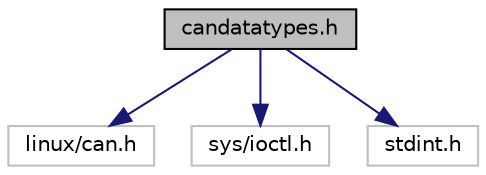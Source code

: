 digraph "candatatypes.h"
{
  bgcolor="transparent";
  edge [fontname="Helvetica",fontsize="10",labelfontname="Helvetica",labelfontsize="10"];
  node [fontname="Helvetica",fontsize="10",shape=record];
  Node1 [label="candatatypes.h",height=0.2,width=0.4,color="black", fillcolor="grey75", style="filled", fontcolor="black"];
  Node1 -> Node2 [color="midnightblue",fontsize="10",style="solid"];
  Node2 [label="linux/can.h",height=0.2,width=0.4,color="grey75"];
  Node1 -> Node3 [color="midnightblue",fontsize="10",style="solid"];
  Node3 [label="sys/ioctl.h",height=0.2,width=0.4,color="grey75"];
  Node1 -> Node4 [color="midnightblue",fontsize="10",style="solid"];
  Node4 [label="stdint.h",height=0.2,width=0.4,color="grey75"];
}
